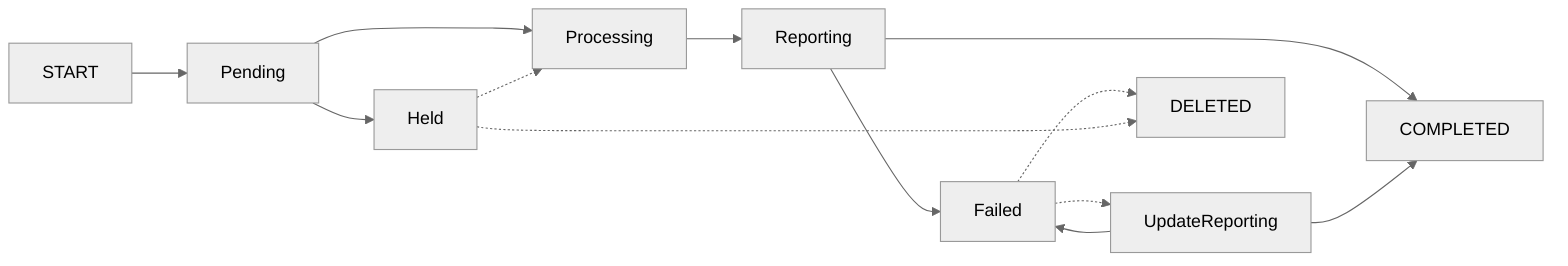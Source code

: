 %%{init: {'theme': 'neutral', 'securityLevel': 'loose', 'themeVariables': {'fontFamily': 'arial'}}}%%
graph LR
  START --> Pending
  click START "javascript:alert(222)" "Tip"
  Pending --> Held
  Pending --> Processing
  Held -.-> Processing
  Processing --> Reporting
  Reporting --> COMPLETED
  Reporting --> Failed
  Failed -.-> UpdateReporting
  UpdateReporting --> Failed
  UpdateReporting --> COMPLETED
  Failed -.-> DELETED
  Held -.-> DELETED